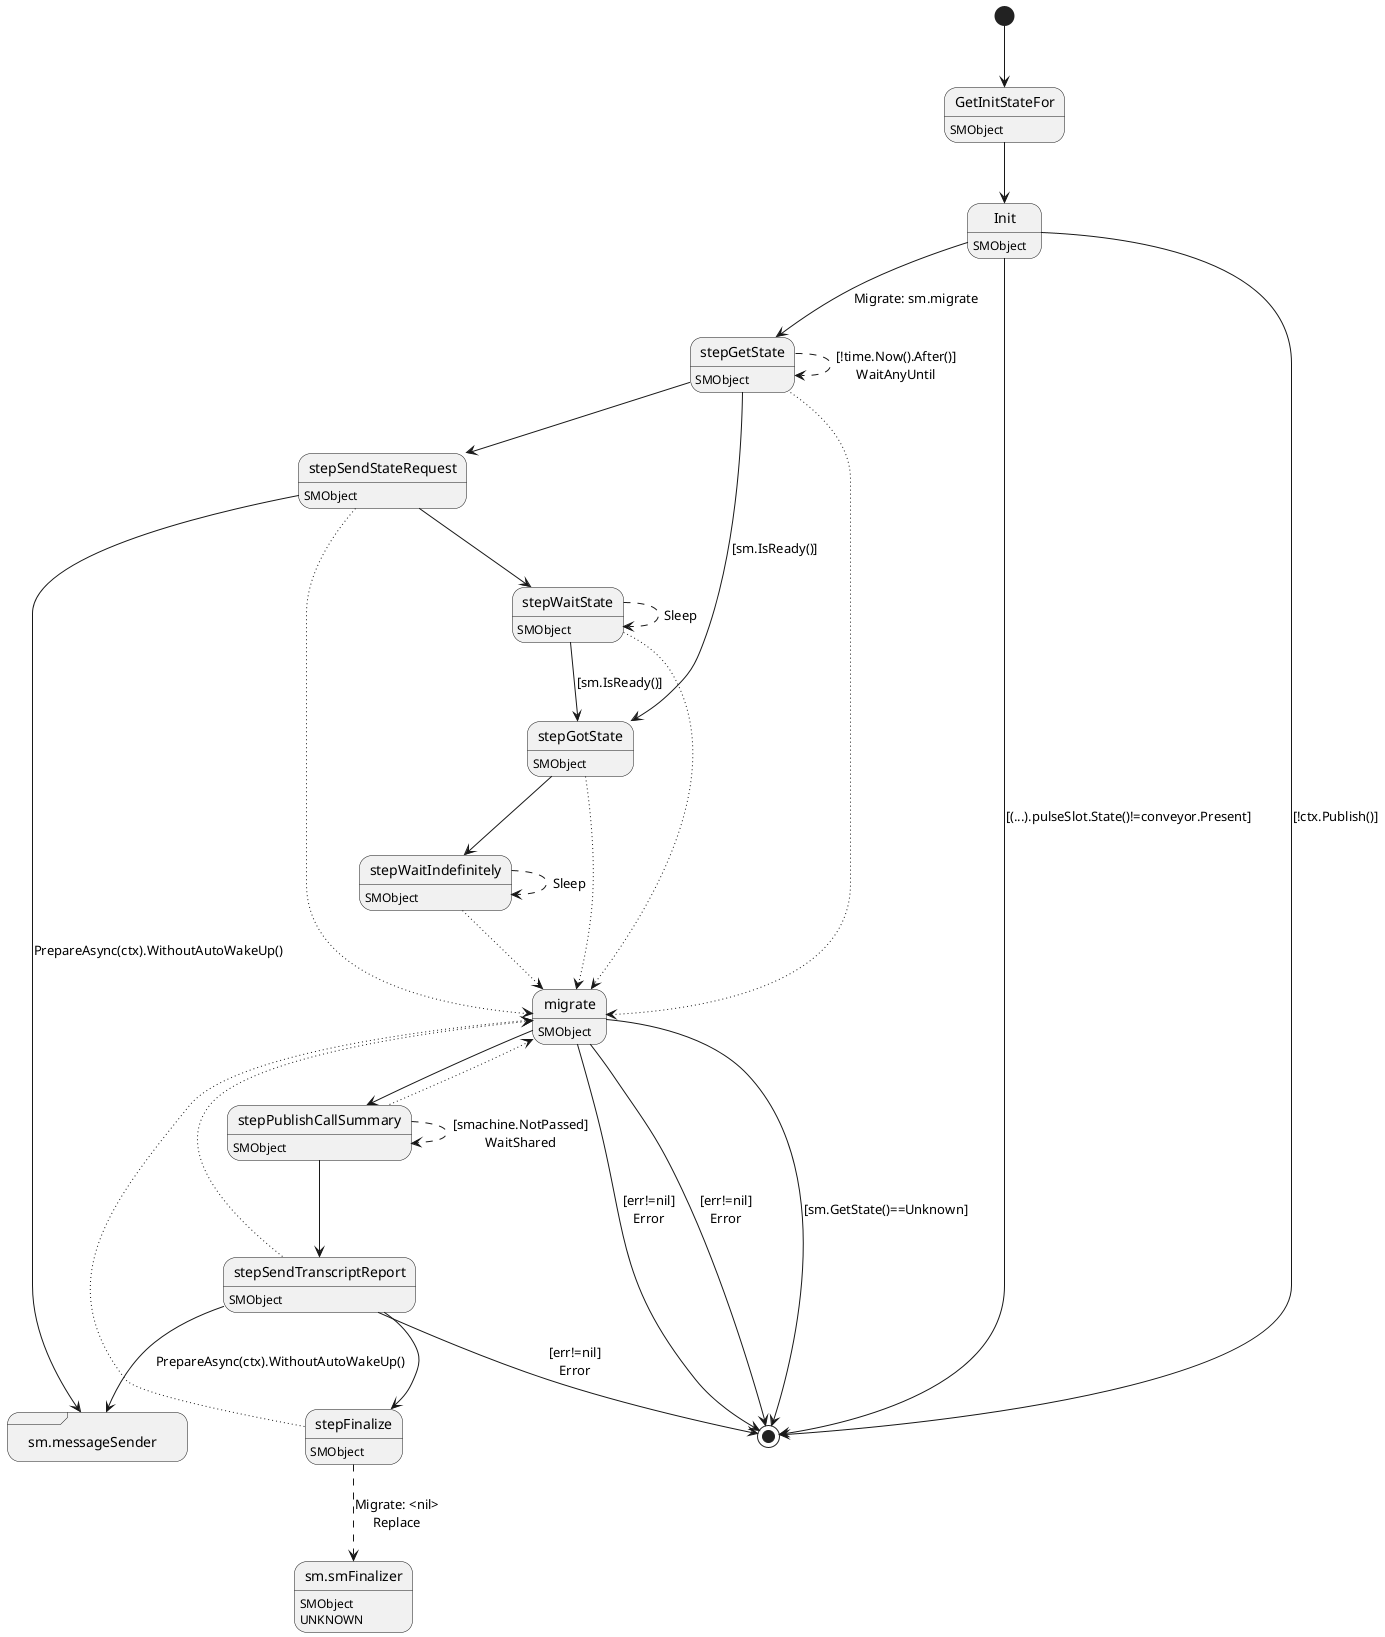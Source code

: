 @startuml
state "GetInitStateFor" as T00_S001
T00_S001 : SMObject
[*] --> T00_S001
T00_S001 --> T00_S002
state "Init" as T00_S002
T00_S002 : SMObject
T00_S002 --> [*] : [(...).pulseSlot.State()!=conveyor.Present]
T00_S002 --> [*] : [!ctx.Publish()]
T00_S002 --> T00_S005 : Migrate: sm.migrate
state "migrate" as T00_S009
T00_S009 : SMObject
T00_S009 --> [*] : [sm.GetState()==Unknown]
T00_S009 --> [*] : [err!=nil]\nError
T00_S009 --> [*] : [err!=nil]\nError
T00_S009 --> T00_S010
state "sm.messageSender" as T00_S004 <<sdlreceive>>
T00_S004 : DUPLICATE
state "stepFinalize" as T00_S012
T00_S012 : SMObject
T00_S012 --[dotted]> T00_S009
state "sm.smFinalizer" as T00_U001
T00_U001 : SMObject
T00_U001 : UNKNOWN 
T00_S012 --[dashed]> T00_U001 : Migrate: <nil>\nReplace
state "stepGetState" as T00_S005
T00_S005 : SMObject
T00_S005 --[dotted]> T00_S009
T00_S005 --> T00_S007 : [sm.IsReady()]
T00_S005 --[dashed]> T00_S005 : [!time.Now().After()]\nWaitAnyUntil
T00_S005 --> T00_S003
state "stepGotState" as T00_S007
T00_S007 : SMObject
T00_S007 --[dotted]> T00_S009
T00_S007 --> T00_S008
state "stepPublishCallSummary" as T00_S010
T00_S010 : SMObject
T00_S010 --[dotted]> T00_S009
T00_S010 --[dashed]> T00_S010 : [smachine.NotPassed]\nWaitShared
T00_S010 --> T00_S011
state "stepSendStateRequest" as T00_S003
T00_S003 : SMObject
T00_S003 --[dotted]> T00_S009
T00_S003 --> T00_S004 : PrepareAsync(ctx).WithoutAutoWakeUp()
T00_S003 --> T00_S006
state "stepSendTranscriptReport" as T00_S011
T00_S011 : SMObject
T00_S011 --[dotted]> T00_S009
T00_S011 --> [*] : [err!=nil]\nError
T00_S011 --> T00_S004 : PrepareAsync(ctx).WithoutAutoWakeUp()
T00_S011 --> T00_S012
state "stepWaitIndefinitely" as T00_S008
T00_S008 : SMObject
T00_S008 --[dotted]> T00_S009
T00_S008 --[dashed]> T00_S008 : Sleep
state "stepWaitState" as T00_S006
T00_S006 : SMObject
T00_S006 --[dotted]> T00_S009
T00_S006 --> T00_S007 : [sm.IsReady()]
T00_S006 --[dashed]> T00_S006 : Sleep
@enduml
